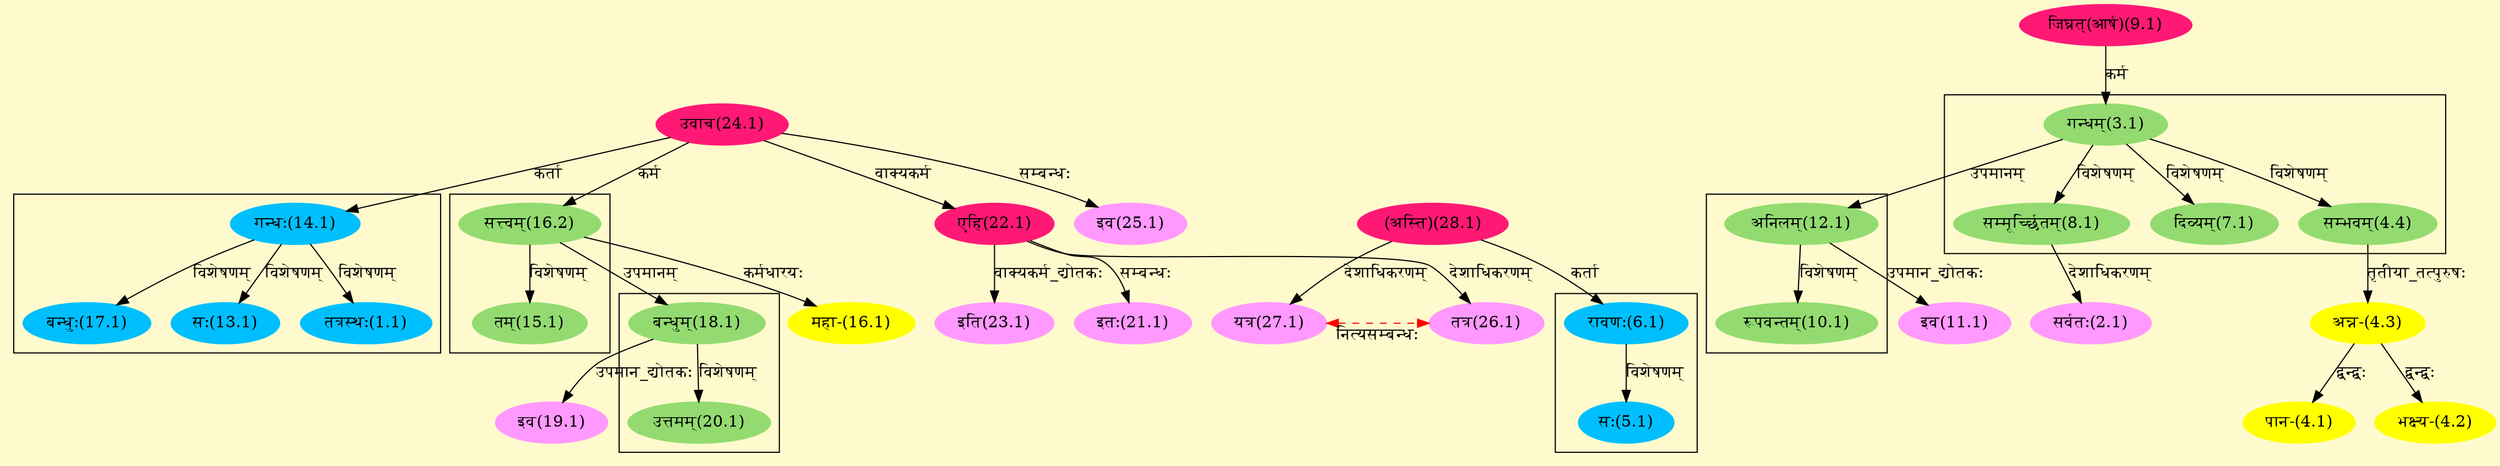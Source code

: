 digraph G{
rankdir=BT;
 compound=true;
 bgcolor="lemonchiffon1";

subgraph cluster_1{
Node1_1 [style=filled, color="#00BFFF" label = "तत्रस्थः(1.1)"]
Node14_1 [style=filled, color="#00BFFF" label = "गन्धः(14.1)"]
Node13_1 [style=filled, color="#00BFFF" label = "सः(13.1)"]
Node17_1 [style=filled, color="#00BFFF" label = "बन्धुः(17.1)"]

}

subgraph cluster_2{
Node4_4 [style=filled, color="#93DB70" label = "सम्भवम्(4.4)"]
Node3_1 [style=filled, color="#93DB70" label = "गन्धम्(3.1)"]
Node7_1 [style=filled, color="#93DB70" label = "दिव्यम्(7.1)"]
Node8_1 [style=filled, color="#93DB70" label = "सम्मूर्च्छितम्(8.1)"]

}

subgraph cluster_3{
Node5_1 [style=filled, color="#00BFFF" label = "सः(5.1)"]
Node6_1 [style=filled, color="#00BFFF" label = "रावणः(6.1)"]

}

subgraph cluster_4{
Node10_1 [style=filled, color="#93DB70" label = "रूपवन्तम्(10.1)"]
Node12_1 [style=filled, color="#93DB70" label = "अनिलम्(12.1)"]

}

subgraph cluster_5{
Node15_1 [style=filled, color="#93DB70" label = "तम्(15.1)"]
Node16_2 [style=filled, color="#93DB70" label = "सत्त्वम्(16.2)"]

}

subgraph cluster_6{
Node20_1 [style=filled, color="#93DB70" label = "उत्तमम्(20.1)"]
Node18_1 [style=filled, color="#93DB70" label = "बन्धुम्(18.1)"]

}
Node2_1 [style=filled, color="#FF99FF" label = "सर्वतः(2.1)"]
Node8_1 [style=filled, color="#93DB70" label = "सम्मूर्च्छितम्(8.1)"]
Node3_1 [style=filled, color="#93DB70" label = "गन्धम्(3.1)"]
Node9_1 [style=filled, color="#FF1975" label = "जिघ्रत्(आर्ष)(9.1)"]
Node4_1 [style=filled, color="#FFFF00" label = "पान-(4.1)"]
Node4_3 [style=filled, color="#FFFF00" label = "अन्न-(4.3)"]
Node4_2 [style=filled, color="#FFFF00" label = "भक्ष्य-(4.2)"]
Node4_4 [style=filled, color="#93DB70" label = "सम्भवम्(4.4)"]
Node6_1 [style=filled, color="#00BFFF" label = "रावणः(6.1)"]
Node28_1 [style=filled, color="#FF1975" label = "(अस्ति)(28.1)"]
Node [style=filled, color="" label = "()"]
Node11_1 [style=filled, color="#FF99FF" label = "इव(11.1)"]
Node12_1 [style=filled, color="#93DB70" label = "अनिलम्(12.1)"]
Node14_1 [style=filled, color="#00BFFF" label = "गन्धः(14.1)"]
Node24_1 [style=filled, color="#FF1975" label = "उवाच(24.1)"]
Node16_1 [style=filled, color="#FFFF00" label = "महा-(16.1)"]
Node16_2 [style=filled, color="#93DB70" label = "सत्त्वम्(16.2)"]
Node18_1 [style=filled, color="#93DB70" label = "बन्धुम्(18.1)"]
Node19_1 [style=filled, color="#FF99FF" label = "इव(19.1)"]
Node21_1 [style=filled, color="#FF99FF" label = "इतः(21.1)"]
Node22_1 [style=filled, color="#FF1975" label = "एहि(22.1)"]
Node23_1 [style=filled, color="#FF99FF" label = "इति(23.1)"]
Node25_1 [style=filled, color="#FF99FF" label = "इव(25.1)"]
Node26_1 [style=filled, color="#FF99FF" label = "तत्र(26.1)"]
Node27_1 [style=filled, color="#FF99FF" label = "यत्र(27.1)"]
{rank = same; Node27_1; Node26_1;}
/* Start of Relations section */

Node1_1 -> Node14_1 [  label="विशेषणम्"  dir="back" ]
Node2_1 -> Node8_1 [  label="देशाधिकरणम्"  dir="back" ]
Node3_1 -> Node9_1 [  label="कर्म"  dir="back" ]
Node4_1 -> Node4_3 [  label="द्वन्द्वः"  dir="back" ]
Node4_2 -> Node4_3 [  label="द्वन्द्वः"  dir="back" ]
Node4_3 -> Node4_4 [  label="तृतीया_तत्पुरुषः"  dir="back" ]
Node4_4 -> Node3_1 [  label="विशेषणम्"  dir="back" ]
Node5_1 -> Node6_1 [  label="विशेषणम्"  dir="back" ]
Node6_1 -> Node28_1 [  label="कर्ता"  dir="back" ]
Node7_1 -> Node3_1 [  label="विशेषणम्"  dir="back" ]
Node8_1 -> Node3_1 [  label="विशेषणम्"  dir="back" ]
Node10_1 -> Node12_1 [  label="विशेषणम्"  dir="back" ]
Node11_1 -> Node12_1 [  label="उपमान_द्योतकः"  dir="back" ]
Node12_1 -> Node3_1 [  label="उपमानम्"  dir="back" ]
Node13_1 -> Node14_1 [  label="विशेषणम्"  dir="back" ]
Node14_1 -> Node24_1 [  label="कर्ता"  dir="back" ]
Node15_1 -> Node16_2 [  label="विशेषणम्"  dir="back" ]
Node16_1 -> Node16_2 [  label="कर्मधारयः"  dir="back" ]
Node16_2 -> Node24_1 [  label="कर्म"  dir="back" ]
Node17_1 -> Node14_1 [  label="विशेषणम्"  dir="back" ]
Node18_1 -> Node16_2 [  label="उपमानम्"  dir="back" ]
Node19_1 -> Node18_1 [  label="उपमान_द्योतकः"  dir="back" ]
Node20_1 -> Node18_1 [  label="विशेषणम्"  dir="back" ]
Node21_1 -> Node22_1 [  label="सम्बन्धः"  dir="back" ]
Node22_1 -> Node24_1 [  label="वाक्यकर्म"  dir="back" ]
Node23_1 -> Node22_1 [  label="वाक्यकर्म_द्योतकः"  dir="back" ]
Node25_1 -> Node24_1 [  label="सम्बन्धः"  dir="back" ]
Node26_1 -> Node22_1 [  label="देशाधिकरणम्"  dir="back" ]
Node27_1 -> Node28_1 [  label="देशाधिकरणम्"  dir="back" ]
Node27_1 -> Node26_1 [ style=dashed color="red" label="नित्यसम्बन्धः"  dir="both" ]
}

